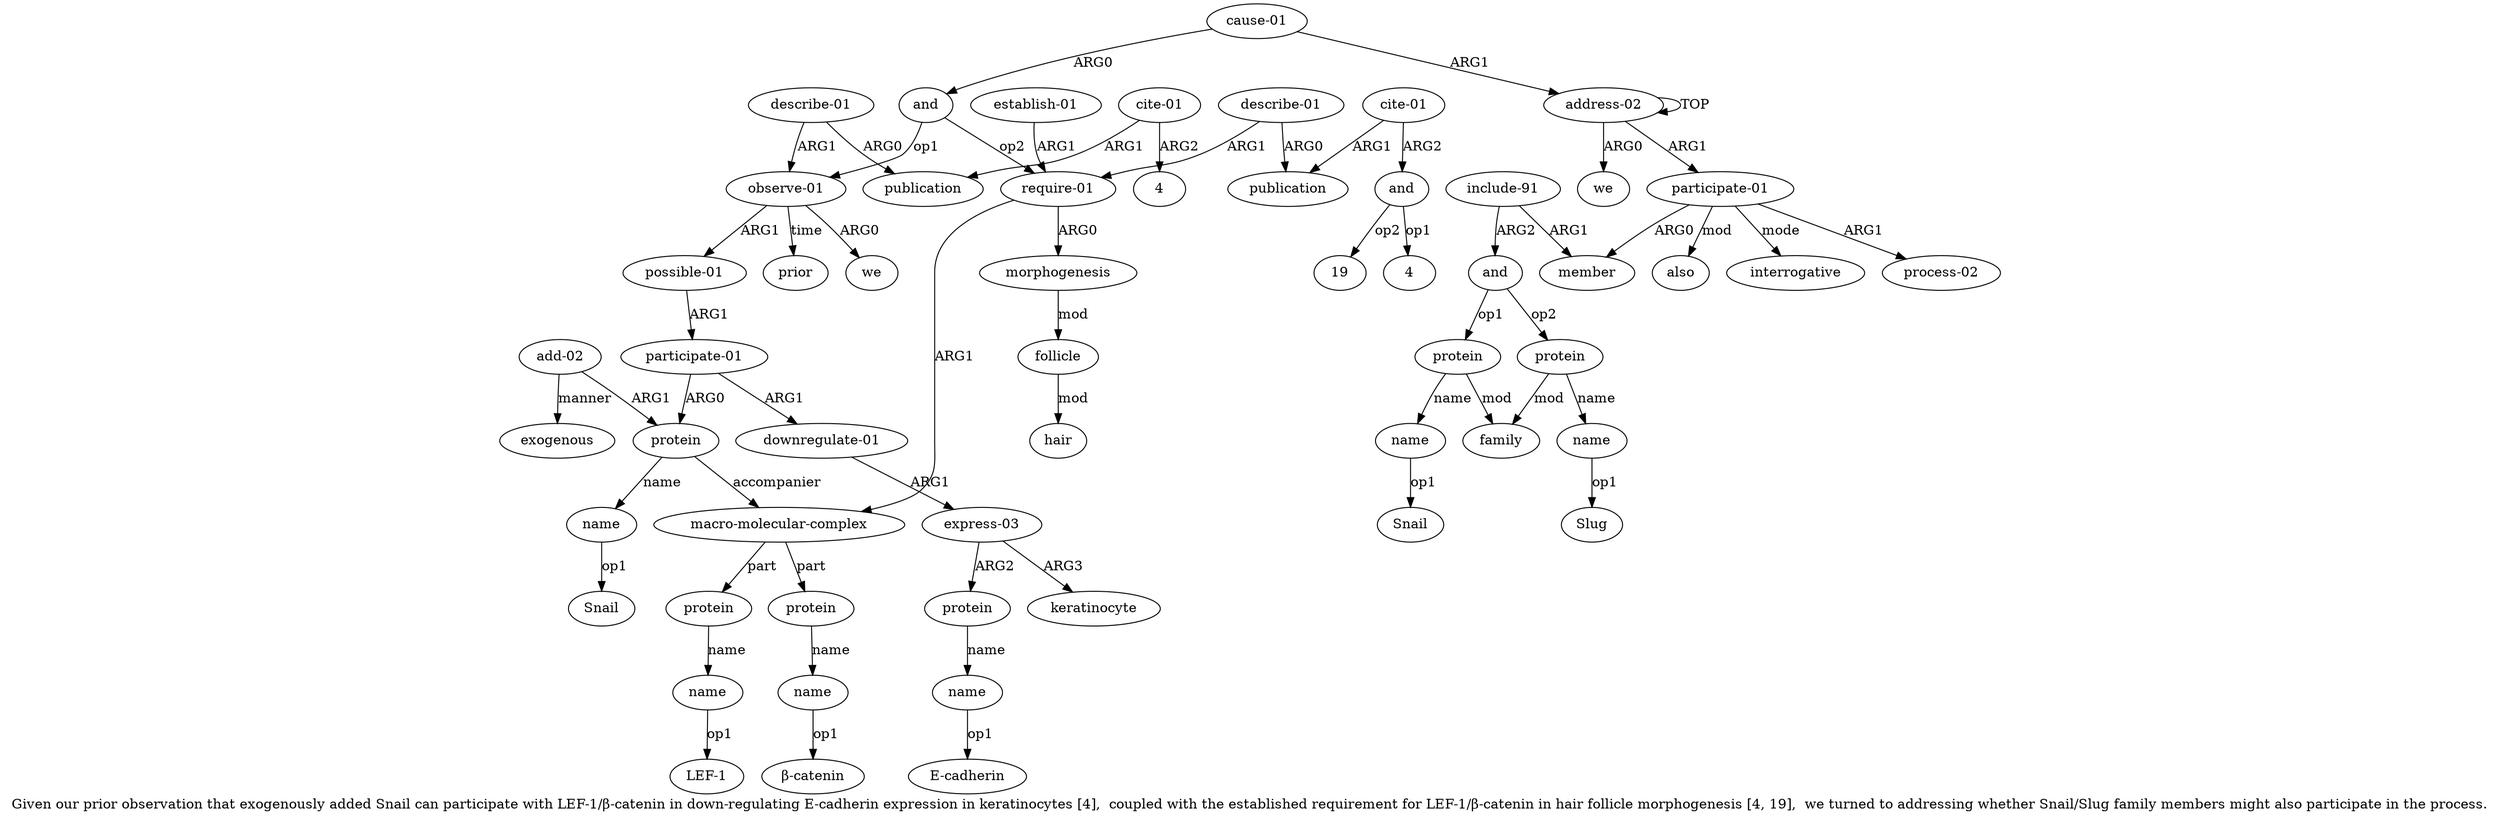 digraph  {
	graph [label="Given our prior observation that exogenously added Snail can participate with LEF-1/β-catenin in down-regulating E-cadherin expression \
in keratinocytes [4],  coupled with the established requirement for LEF-1/β-catenin in hair follicle morphogenesis [4, 19],  we \
turned to addressing whether Snail/Slug family members might also participate in the process."];
	node [label="\N"];
	a20	 [color=black,
		gold_ind=20,
		gold_label=name,
		label=name,
		test_ind=20,
		test_label=name];
	"a20 Snail"	 [color=black,
		gold_ind=-1,
		gold_label=Snail,
		label=Snail,
		test_ind=-1,
		test_label=Snail];
	a20 -> "a20 Snail" [key=0,
	color=black,
	gold_label=op1,
	label=op1,
	test_label=op1];
a21 [color=black,
	gold_ind=21,
	gold_label="add-02",
	label="add-02",
	test_ind=21,
	test_label="add-02"];
a22 [color=black,
	gold_ind=22,
	gold_label=exogenous,
	label=exogenous,
	test_ind=22,
	test_label=exogenous];
a21 -> a22 [key=0,
color=black,
gold_label=manner,
label=manner,
test_label=manner];
a19 [color=black,
gold_ind=19,
gold_label=protein,
label=protein,
test_ind=19,
test_label=protein];
a21 -> a19 [key=0,
color=black,
gold_label=ARG1,
label=ARG1,
test_label=ARG1];
a23 [color=black,
gold_ind=23,
gold_label="macro-molecular-complex",
label="macro-molecular-complex",
test_ind=23,
test_label="macro-molecular-complex"];
a24 [color=black,
gold_ind=24,
gold_label=protein,
label=protein,
test_ind=24,
test_label=protein];
a23 -> a24 [key=0,
color=black,
gold_label=part,
label=part,
test_label=part];
a26 [color=black,
gold_ind=26,
gold_label=protein,
label=protein,
test_ind=26,
test_label=protein];
a23 -> a26 [key=0,
color=black,
gold_label=part,
label=part,
test_label=part];
a25 [color=black,
gold_ind=25,
gold_label=name,
label=name,
test_ind=25,
test_label=name];
a24 -> a25 [key=0,
color=black,
gold_label=name,
label=name,
test_label=name];
"a25 LEF-1" [color=black,
gold_ind=-1,
gold_label="LEF-1",
label="LEF-1",
test_ind=-1,
test_label="LEF-1"];
a25 -> "a25 LEF-1" [key=0,
color=black,
gold_label=op1,
label=op1,
test_label=op1];
a27 [color=black,
gold_ind=27,
gold_label=name,
label=name,
test_ind=27,
test_label=name];
a26 -> a27 [key=0,
color=black,
gold_label=name,
label=name,
test_label=name];
"a27 β-catenin" [color=black,
gold_ind=-1,
gold_label="β-catenin",
label="β-catenin",
test_ind=-1,
test_label="β-catenin"];
a27 -> "a27 β-catenin" [key=0,
color=black,
gold_label=op1,
label=op1,
test_label=op1];
a28 [color=black,
gold_ind=28,
gold_label="downregulate-01",
label="downregulate-01",
test_ind=28,
test_label="downregulate-01"];
a29 [color=black,
gold_ind=29,
gold_label="express-03",
label="express-03",
test_ind=29,
test_label="express-03"];
a28 -> a29 [key=0,
color=black,
gold_label=ARG1,
label=ARG1,
test_label=ARG1];
a30 [color=black,
gold_ind=30,
gold_label=protein,
label=protein,
test_ind=30,
test_label=protein];
a29 -> a30 [key=0,
color=black,
gold_label=ARG2,
label=ARG2,
test_label=ARG2];
a32 [color=black,
gold_ind=32,
gold_label=keratinocyte,
label=keratinocyte,
test_ind=32,
test_label=keratinocyte];
a29 -> a32 [key=0,
color=black,
gold_label=ARG3,
label=ARG3,
test_label=ARG3];
"a31 E-cadherin" [color=black,
gold_ind=-1,
gold_label="E-cadherin",
label="E-cadherin",
test_ind=-1,
test_label="E-cadherin"];
a31 [color=black,
gold_ind=31,
gold_label=name,
label=name,
test_ind=31,
test_label=name];
a31 -> "a31 E-cadherin" [key=0,
color=black,
gold_label=op1,
label=op1,
test_label=op1];
a30 -> a31 [key=0,
color=black,
gold_label=name,
label=name,
test_label=name];
"a2 interrogative" [color=black,
gold_ind=-1,
gold_label=interrogative,
label=interrogative,
test_ind=-1,
test_label=interrogative];
a37 [color=black,
gold_ind=37,
gold_label="require-01",
label="require-01",
test_ind=37,
test_label="require-01"];
a37 -> a23 [key=0,
color=black,
gold_label=ARG1,
label=ARG1,
test_label=ARG1];
a38 [color=black,
gold_ind=38,
gold_label=morphogenesis,
label=morphogenesis,
test_ind=38,
test_label=morphogenesis];
a37 -> a38 [key=0,
color=black,
gold_label=ARG0,
label=ARG0,
test_label=ARG0];
a36 [color=black,
gold_ind=36,
gold_label="cite-01",
label="cite-01",
test_ind=36,
test_label="cite-01"];
a35 [color=black,
gold_ind=35,
gold_label=publication,
label=publication,
test_ind=35,
test_label=publication];
a36 -> a35 [key=0,
color=black,
gold_label=ARG1,
label=ARG1,
test_label=ARG1];
"a36 4" [color=black,
gold_ind=-1,
gold_label=4,
label=4,
test_ind=-1,
test_label=4];
a36 -> "a36 4" [key=0,
color=black,
gold_label=ARG2,
label=ARG2,
test_label=ARG2];
a33 [color=black,
gold_ind=33,
gold_label=prior,
label=prior,
test_ind=33,
test_label=prior];
a34 [color=black,
gold_ind=34,
gold_label="describe-01",
label="describe-01",
test_ind=34,
test_label="describe-01"];
a34 -> a35 [key=0,
color=black,
gold_label=ARG0,
label=ARG0,
test_label=ARG0];
a15 [color=black,
gold_ind=15,
gold_label="observe-01",
label="observe-01",
test_ind=15,
test_label="observe-01"];
a34 -> a15 [key=0,
color=black,
gold_label=ARG1,
label=ARG1,
test_label=ARG1];
a15 -> a33 [key=0,
color=black,
gold_label=time,
label=time,
test_label=time];
a17 [color=black,
gold_ind=17,
gold_label="possible-01",
label="possible-01",
test_ind=17,
test_label="possible-01"];
a15 -> a17 [key=0,
color=black,
gold_label=ARG1,
label=ARG1,
test_label=ARG1];
a16 [color=black,
gold_ind=16,
gold_label=we,
label=we,
test_ind=16,
test_label=we];
a15 -> a16 [key=0,
color=black,
gold_label=ARG0,
label=ARG0,
test_label=ARG0];
a14 [color=black,
gold_ind=14,
gold_label=and,
label=and,
test_ind=14,
test_label=and];
a14 -> a37 [key=0,
color=black,
gold_label=op2,
label=op2,
test_label=op2];
a14 -> a15 [key=0,
color=black,
gold_label=op1,
label=op1,
test_label=op1];
a18 [color=black,
gold_ind=18,
gold_label="participate-01",
label="participate-01",
test_ind=18,
test_label="participate-01"];
a17 -> a18 [key=0,
color=black,
gold_label=ARG1,
label=ARG1,
test_label=ARG1];
a11 [color=black,
gold_ind=11,
gold_label="process-02",
label="process-02",
test_ind=11,
test_label="process-02"];
a10 [color=black,
gold_ind=10,
gold_label=name,
label=name,
test_ind=10,
test_label=name];
"a10 Slug" [color=black,
gold_ind=-1,
gold_label=Slug,
label=Slug,
test_ind=-1,
test_label=Slug];
a10 -> "a10 Slug" [key=0,
color=black,
gold_label=op1,
label=op1,
test_label=op1];
a13 [color=black,
gold_ind=13,
gold_label="cause-01",
label="cause-01",
test_ind=13,
test_label="cause-01"];
a13 -> a14 [key=0,
color=black,
gold_label=ARG0,
label=ARG0,
test_label=ARG0];
a0 [color=black,
gold_ind=0,
gold_label="address-02",
label="address-02",
test_ind=0,
test_label="address-02"];
a13 -> a0 [key=0,
color=black,
gold_label=ARG1,
label=ARG1,
test_label=ARG1];
a12 [color=black,
gold_ind=12,
gold_label=also,
label=also,
test_ind=12,
test_label=also];
a39 [color=black,
gold_ind=39,
gold_label=follicle,
label=follicle,
test_ind=39,
test_label=follicle];
a40 [color=black,
gold_ind=40,
gold_label=hair,
label=hair,
test_ind=40,
test_label=hair];
a39 -> a40 [key=0,
color=black,
gold_label=mod,
label=mod,
test_label=mod];
a38 -> a39 [key=0,
color=black,
gold_label=mod,
label=mod,
test_label=mod];
a19 -> a20 [key=0,
color=black,
gold_label=name,
label=name,
test_label=name];
a19 -> a23 [key=0,
color=black,
gold_label=accompanier,
label=accompanier,
test_label=accompanier];
a18 -> a28 [key=0,
color=black,
gold_label=ARG1,
label=ARG1,
test_label=ARG1];
a18 -> a19 [key=0,
color=black,
gold_label=ARG0,
label=ARG0,
test_label=ARG0];
a1 [color=black,
gold_ind=1,
gold_label=we,
label=we,
test_ind=1,
test_label=we];
a0 -> a1 [key=0,
color=black,
gold_label=ARG0,
label=ARG0,
test_label=ARG0];
a0 -> a0 [key=0,
color=black,
gold_label=TOP,
label=TOP,
test_label=TOP];
a2 [color=black,
gold_ind=2,
gold_label="participate-01",
label="participate-01",
test_ind=2,
test_label="participate-01"];
a0 -> a2 [key=0,
color=black,
gold_label=ARG1,
label=ARG1,
test_label=ARG1];
a3 [color=black,
gold_ind=3,
gold_label=member,
label=member,
test_ind=3,
test_label=member];
a2 -> "a2 interrogative" [key=0,
color=black,
gold_label=mode,
label=mode,
test_label=mode];
a2 -> a11 [key=0,
color=black,
gold_label=ARG1,
label=ARG1,
test_label=ARG1];
a2 -> a12 [key=0,
color=black,
gold_label=mod,
label=mod,
test_label=mod];
a2 -> a3 [key=0,
color=black,
gold_label=ARG0,
label=ARG0,
test_label=ARG0];
a5 [color=black,
gold_ind=5,
gold_label=and,
label=and,
test_ind=5,
test_label=and];
a6 [color=black,
gold_ind=6,
gold_label=protein,
label=protein,
test_ind=6,
test_label=protein];
a5 -> a6 [key=0,
color=black,
gold_label=op1,
label=op1,
test_label=op1];
a9 [color=black,
gold_ind=9,
gold_label=protein,
label=protein,
test_ind=9,
test_label=protein];
a5 -> a9 [key=0,
color=black,
gold_label=op2,
label=op2,
test_label=op2];
a4 [color=black,
gold_ind=4,
gold_label="include-91",
label="include-91",
test_ind=4,
test_label="include-91"];
a4 -> a3 [key=0,
color=black,
gold_label=ARG1,
label=ARG1,
test_label=ARG1];
a4 -> a5 [key=0,
color=black,
gold_label=ARG2,
label=ARG2,
test_label=ARG2];
a7 [color=black,
gold_ind=7,
gold_label=name,
label=name,
test_ind=7,
test_label=name];
"a7 Snail" [color=black,
gold_ind=-1,
gold_label=Snail,
label=Snail,
test_ind=-1,
test_label=Snail];
a7 -> "a7 Snail" [key=0,
color=black,
gold_label=op1,
label=op1,
test_label=op1];
a6 -> a7 [key=0,
color=black,
gold_label=name,
label=name,
test_label=name];
a8 [color=black,
gold_ind=8,
gold_label=family,
label=family,
test_ind=8,
test_label=family];
a6 -> a8 [key=0,
color=black,
gold_label=mod,
label=mod,
test_label=mod];
a9 -> a10 [key=0,
color=black,
gold_label=name,
label=name,
test_label=name];
a9 -> a8 [key=0,
color=black,
gold_label=mod,
label=mod,
test_label=mod];
"a44 19" [color=black,
gold_ind=-1,
gold_label=19,
label=19,
test_ind=-1,
test_label=19];
"a44 4" [color=black,
gold_ind=-1,
gold_label=4,
label=4,
test_ind=-1,
test_label=4];
a44 [color=black,
gold_ind=44,
gold_label=and,
label=and,
test_ind=44,
test_label=and];
a44 -> "a44 19" [key=0,
color=black,
gold_label=op2,
label=op2,
test_label=op2];
a44 -> "a44 4" [key=0,
color=black,
gold_label=op1,
label=op1,
test_label=op1];
a45 [color=black,
gold_ind=45,
gold_label="establish-01",
label="establish-01",
test_ind=45,
test_label="establish-01"];
a45 -> a37 [key=0,
color=black,
gold_label=ARG1,
label=ARG1,
test_label=ARG1];
a42 [color=black,
gold_ind=42,
gold_label=publication,
label=publication,
test_ind=42,
test_label=publication];
a43 [color=black,
gold_ind=43,
gold_label="cite-01",
label="cite-01",
test_ind=43,
test_label="cite-01"];
a43 -> a44 [key=0,
color=black,
gold_label=ARG2,
label=ARG2,
test_label=ARG2];
a43 -> a42 [key=0,
color=black,
gold_label=ARG1,
label=ARG1,
test_label=ARG1];
a41 [color=black,
gold_ind=41,
gold_label="describe-01",
label="describe-01",
test_ind=41,
test_label="describe-01"];
a41 -> a37 [key=0,
color=black,
gold_label=ARG1,
label=ARG1,
test_label=ARG1];
a41 -> a42 [key=0,
color=black,
gold_label=ARG0,
label=ARG0,
test_label=ARG0];
}

